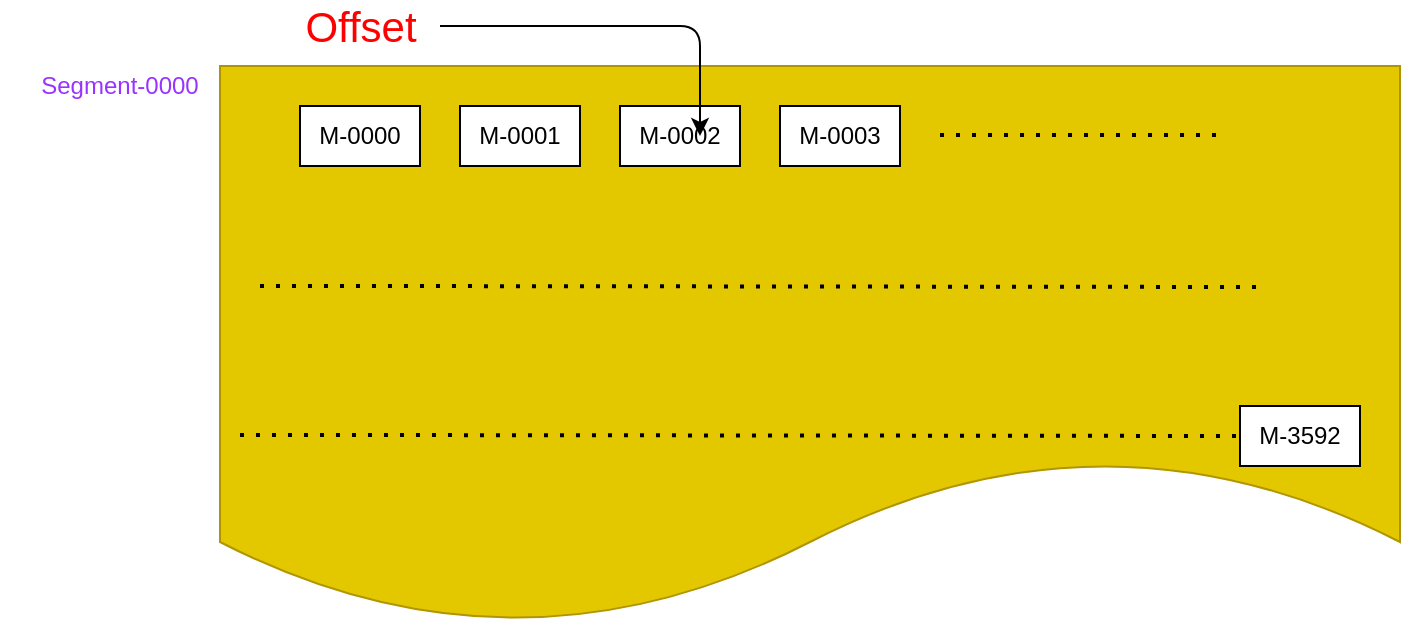 <mxfile version="15.3.7" type="github">
  <diagram id="uQ8hiP1lU6Tk-ZPZOCrw" name="Page-1">
    <mxGraphModel dx="868" dy="393" grid="1" gridSize="10" guides="1" tooltips="1" connect="1" arrows="1" fold="1" page="1" pageScale="1" pageWidth="827" pageHeight="1169" math="0" shadow="0">
      <root>
        <mxCell id="0" />
        <mxCell id="1" parent="0" />
        <mxCell id="msbxE4lltYv8qvrZgKuZ-2" value="" style="shape=document;whiteSpace=wrap;html=1;boundedLbl=1;fillColor=#e3c800;strokeColor=#B09500;fontColor=#000000;" vertex="1" parent="1">
          <mxGeometry x="220" y="120" width="590" height="280" as="geometry" />
        </mxCell>
        <mxCell id="msbxE4lltYv8qvrZgKuZ-5" value="M-0000" style="rounded=0;whiteSpace=wrap;html=1;" vertex="1" parent="1">
          <mxGeometry x="260" y="140" width="60" height="30" as="geometry" />
        </mxCell>
        <mxCell id="msbxE4lltYv8qvrZgKuZ-6" value="M-0001" style="rounded=0;whiteSpace=wrap;html=1;" vertex="1" parent="1">
          <mxGeometry x="340" y="140" width="60" height="30" as="geometry" />
        </mxCell>
        <mxCell id="msbxE4lltYv8qvrZgKuZ-7" value="M-0002" style="rounded=0;whiteSpace=wrap;html=1;" vertex="1" parent="1">
          <mxGeometry x="420" y="140" width="60" height="30" as="geometry" />
        </mxCell>
        <mxCell id="msbxE4lltYv8qvrZgKuZ-10" value="M-0003" style="rounded=0;whiteSpace=wrap;html=1;" vertex="1" parent="1">
          <mxGeometry x="500" y="140" width="60" height="30" as="geometry" />
        </mxCell>
        <mxCell id="msbxE4lltYv8qvrZgKuZ-11" value="M-3592" style="rounded=0;whiteSpace=wrap;html=1;" vertex="1" parent="1">
          <mxGeometry x="730" y="290" width="60" height="30" as="geometry" />
        </mxCell>
        <mxCell id="msbxE4lltYv8qvrZgKuZ-12" value="" style="endArrow=none;dashed=1;html=1;dashPattern=1 3;strokeWidth=2;" edge="1" parent="1">
          <mxGeometry width="50" height="50" relative="1" as="geometry">
            <mxPoint x="230" y="304.5" as="sourcePoint" />
            <mxPoint x="730" y="305" as="targetPoint" />
            <Array as="points">
              <mxPoint x="280" y="304.5" />
            </Array>
          </mxGeometry>
        </mxCell>
        <mxCell id="msbxE4lltYv8qvrZgKuZ-15" value="" style="endArrow=none;dashed=1;html=1;dashPattern=1 3;strokeWidth=2;" edge="1" parent="1">
          <mxGeometry width="50" height="50" relative="1" as="geometry">
            <mxPoint x="580" y="154.5" as="sourcePoint" />
            <mxPoint x="720" y="154.5" as="targetPoint" />
            <Array as="points">
              <mxPoint x="630" y="154.5" />
            </Array>
          </mxGeometry>
        </mxCell>
        <mxCell id="msbxE4lltYv8qvrZgKuZ-17" value="" style="endArrow=none;dashed=1;html=1;dashPattern=1 3;strokeWidth=2;" edge="1" parent="1">
          <mxGeometry width="50" height="50" relative="1" as="geometry">
            <mxPoint x="240" y="230" as="sourcePoint" />
            <mxPoint x="740" y="230.5" as="targetPoint" />
            <Array as="points">
              <mxPoint x="290" y="230" />
            </Array>
          </mxGeometry>
        </mxCell>
        <mxCell id="msbxE4lltYv8qvrZgKuZ-18" value="" style="endArrow=classic;html=1;" edge="1" parent="1">
          <mxGeometry width="50" height="50" relative="1" as="geometry">
            <mxPoint x="330" y="100" as="sourcePoint" />
            <mxPoint x="460" y="155" as="targetPoint" />
            <Array as="points">
              <mxPoint x="460" y="100" />
            </Array>
          </mxGeometry>
        </mxCell>
        <mxCell id="msbxE4lltYv8qvrZgKuZ-20" value="&lt;font color=&quot;#ff0000&quot; style=&quot;font-size: 21px&quot;&gt;Offset&lt;/font&gt;" style="text;html=1;align=center;verticalAlign=middle;resizable=0;points=[];autosize=1;strokeColor=none;fillColor=none;" vertex="1" parent="1">
          <mxGeometry x="255" y="90" width="70" height="20" as="geometry" />
        </mxCell>
        <mxCell id="msbxE4lltYv8qvrZgKuZ-21" value="Segment-0000" style="text;html=1;strokeColor=none;fillColor=none;align=center;verticalAlign=middle;whiteSpace=wrap;rounded=0;fontColor=#9933FF;" vertex="1" parent="1">
          <mxGeometry x="110" y="100" width="120" height="60" as="geometry" />
        </mxCell>
      </root>
    </mxGraphModel>
  </diagram>
</mxfile>
